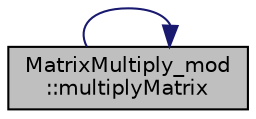digraph "MatrixMultiply_mod::multiplyMatrix"
{
 // LATEX_PDF_SIZE
  edge [fontname="Helvetica",fontsize="10",labelfontname="Helvetica",labelfontsize="10"];
  node [fontname="Helvetica",fontsize="10",shape=record];
  rankdir="LR";
  Node1 [label="MatrixMultiply_mod\l::multiplyMatrix",height=0.2,width=0.4,color="black", fillcolor="grey75", style="filled", fontcolor="black",tooltip="Return the product of two matrices. The product of two matrices is defined by c(i,..."];
  Node1 -> Node1 [color="midnightblue",fontsize="10",style="solid",fontname="Helvetica"];
}
